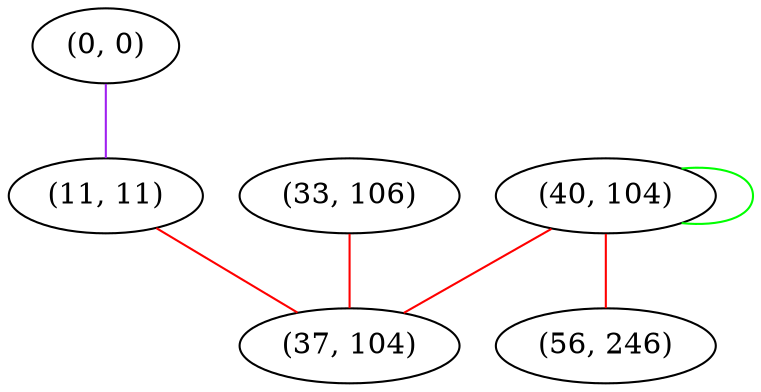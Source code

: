 graph "" {
"(0, 0)";
"(11, 11)";
"(40, 104)";
"(33, 106)";
"(56, 246)";
"(37, 104)";
"(0, 0)" -- "(11, 11)"  [color=purple, key=0, weight=4];
"(11, 11)" -- "(37, 104)"  [color=red, key=0, weight=1];
"(40, 104)" -- "(56, 246)"  [color=red, key=0, weight=1];
"(40, 104)" -- "(40, 104)"  [color=green, key=0, weight=2];
"(40, 104)" -- "(37, 104)"  [color=red, key=0, weight=1];
"(33, 106)" -- "(37, 104)"  [color=red, key=0, weight=1];
}
